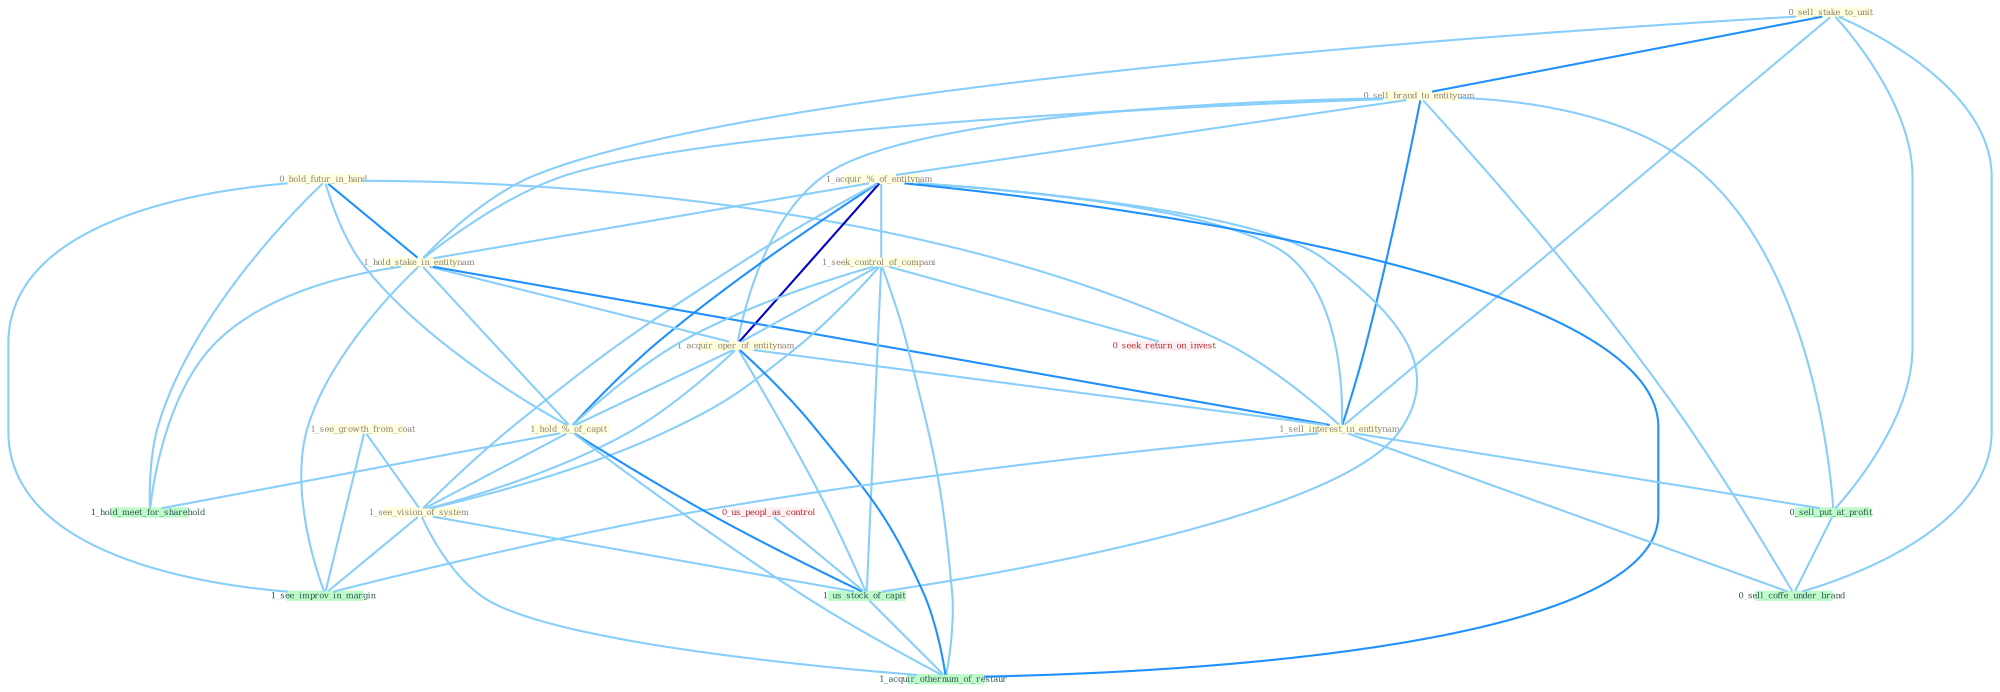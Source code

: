 Graph G{ 
    node
    [shape=polygon,style=filled,width=.5,height=.06,color="#BDFCC9",fixedsize=true,fontsize=4,
    fontcolor="#2f4f4f"];
    {node
    [color="#ffffe0", fontcolor="#8b7d6b"] "1_see_growth_from_coat " "0_sell_stake_to_unit " "0_hold_futur_in_hand " "0_sell_brand_to_entitynam " "1_acquir_%_of_entitynam " "1_hold_stake_in_entitynam " "1_seek_control_of_compani " "1_acquir_oper_of_entitynam " "1_sell_interest_in_entitynam " "1_hold_%_of_capit " "1_see_vision_of_system "}
{node [color="#fff0f5", fontcolor="#b22222"] "0_us_peopl_as_control " "0_seek_return_on_invest "}
edge [color="#B0E2FF"];

	"1_see_growth_from_coat " -- "1_see_vision_of_system " [w="1", color="#87cefa" ];
	"1_see_growth_from_coat " -- "1_see_improv_in_margin " [w="1", color="#87cefa" ];
	"0_sell_stake_to_unit " -- "0_sell_brand_to_entitynam " [w="2", color="#1e90ff" , len=0.8];
	"0_sell_stake_to_unit " -- "1_hold_stake_in_entitynam " [w="1", color="#87cefa" ];
	"0_sell_stake_to_unit " -- "1_sell_interest_in_entitynam " [w="1", color="#87cefa" ];
	"0_sell_stake_to_unit " -- "0_sell_put_at_profit " [w="1", color="#87cefa" ];
	"0_sell_stake_to_unit " -- "0_sell_coffe_under_brand " [w="1", color="#87cefa" ];
	"0_hold_futur_in_hand " -- "1_hold_stake_in_entitynam " [w="2", color="#1e90ff" , len=0.8];
	"0_hold_futur_in_hand " -- "1_sell_interest_in_entitynam " [w="1", color="#87cefa" ];
	"0_hold_futur_in_hand " -- "1_hold_%_of_capit " [w="1", color="#87cefa" ];
	"0_hold_futur_in_hand " -- "1_see_improv_in_margin " [w="1", color="#87cefa" ];
	"0_hold_futur_in_hand " -- "1_hold_meet_for_sharehold " [w="1", color="#87cefa" ];
	"0_sell_brand_to_entitynam " -- "1_acquir_%_of_entitynam " [w="1", color="#87cefa" ];
	"0_sell_brand_to_entitynam " -- "1_hold_stake_in_entitynam " [w="1", color="#87cefa" ];
	"0_sell_brand_to_entitynam " -- "1_acquir_oper_of_entitynam " [w="1", color="#87cefa" ];
	"0_sell_brand_to_entitynam " -- "1_sell_interest_in_entitynam " [w="2", color="#1e90ff" , len=0.8];
	"0_sell_brand_to_entitynam " -- "0_sell_put_at_profit " [w="1", color="#87cefa" ];
	"0_sell_brand_to_entitynam " -- "0_sell_coffe_under_brand " [w="1", color="#87cefa" ];
	"1_acquir_%_of_entitynam " -- "1_hold_stake_in_entitynam " [w="1", color="#87cefa" ];
	"1_acquir_%_of_entitynam " -- "1_seek_control_of_compani " [w="1", color="#87cefa" ];
	"1_acquir_%_of_entitynam " -- "1_acquir_oper_of_entitynam " [w="3", color="#0000cd" , len=0.6];
	"1_acquir_%_of_entitynam " -- "1_sell_interest_in_entitynam " [w="1", color="#87cefa" ];
	"1_acquir_%_of_entitynam " -- "1_hold_%_of_capit " [w="2", color="#1e90ff" , len=0.8];
	"1_acquir_%_of_entitynam " -- "1_see_vision_of_system " [w="1", color="#87cefa" ];
	"1_acquir_%_of_entitynam " -- "1_us_stock_of_capit " [w="1", color="#87cefa" ];
	"1_acquir_%_of_entitynam " -- "1_acquir_othernum_of_restaur " [w="2", color="#1e90ff" , len=0.8];
	"1_hold_stake_in_entitynam " -- "1_acquir_oper_of_entitynam " [w="1", color="#87cefa" ];
	"1_hold_stake_in_entitynam " -- "1_sell_interest_in_entitynam " [w="2", color="#1e90ff" , len=0.8];
	"1_hold_stake_in_entitynam " -- "1_hold_%_of_capit " [w="1", color="#87cefa" ];
	"1_hold_stake_in_entitynam " -- "1_see_improv_in_margin " [w="1", color="#87cefa" ];
	"1_hold_stake_in_entitynam " -- "1_hold_meet_for_sharehold " [w="1", color="#87cefa" ];
	"1_seek_control_of_compani " -- "1_acquir_oper_of_entitynam " [w="1", color="#87cefa" ];
	"1_seek_control_of_compani " -- "1_hold_%_of_capit " [w="1", color="#87cefa" ];
	"1_seek_control_of_compani " -- "1_see_vision_of_system " [w="1", color="#87cefa" ];
	"1_seek_control_of_compani " -- "0_seek_return_on_invest " [w="1", color="#87cefa" ];
	"1_seek_control_of_compani " -- "1_us_stock_of_capit " [w="1", color="#87cefa" ];
	"1_seek_control_of_compani " -- "1_acquir_othernum_of_restaur " [w="1", color="#87cefa" ];
	"1_acquir_oper_of_entitynam " -- "1_sell_interest_in_entitynam " [w="1", color="#87cefa" ];
	"1_acquir_oper_of_entitynam " -- "1_hold_%_of_capit " [w="1", color="#87cefa" ];
	"1_acquir_oper_of_entitynam " -- "1_see_vision_of_system " [w="1", color="#87cefa" ];
	"1_acquir_oper_of_entitynam " -- "1_us_stock_of_capit " [w="1", color="#87cefa" ];
	"1_acquir_oper_of_entitynam " -- "1_acquir_othernum_of_restaur " [w="2", color="#1e90ff" , len=0.8];
	"1_sell_interest_in_entitynam " -- "0_sell_put_at_profit " [w="1", color="#87cefa" ];
	"1_sell_interest_in_entitynam " -- "1_see_improv_in_margin " [w="1", color="#87cefa" ];
	"1_sell_interest_in_entitynam " -- "0_sell_coffe_under_brand " [w="1", color="#87cefa" ];
	"1_hold_%_of_capit " -- "1_see_vision_of_system " [w="1", color="#87cefa" ];
	"1_hold_%_of_capit " -- "1_us_stock_of_capit " [w="2", color="#1e90ff" , len=0.8];
	"1_hold_%_of_capit " -- "1_hold_meet_for_sharehold " [w="1", color="#87cefa" ];
	"1_hold_%_of_capit " -- "1_acquir_othernum_of_restaur " [w="1", color="#87cefa" ];
	"1_see_vision_of_system " -- "1_us_stock_of_capit " [w="1", color="#87cefa" ];
	"1_see_vision_of_system " -- "1_see_improv_in_margin " [w="1", color="#87cefa" ];
	"1_see_vision_of_system " -- "1_acquir_othernum_of_restaur " [w="1", color="#87cefa" ];
	"0_us_peopl_as_control " -- "1_us_stock_of_capit " [w="1", color="#87cefa" ];
	"0_sell_put_at_profit " -- "0_sell_coffe_under_brand " [w="1", color="#87cefa" ];
	"1_us_stock_of_capit " -- "1_acquir_othernum_of_restaur " [w="1", color="#87cefa" ];
}